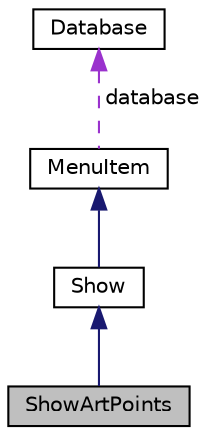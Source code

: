 digraph "ShowArtPoints"
{
 // LATEX_PDF_SIZE
  edge [fontname="Helvetica",fontsize="10",labelfontname="Helvetica",labelfontsize="10"];
  node [fontname="Helvetica",fontsize="10",shape=record];
  Node1 [label="ShowArtPoints",height=0.2,width=0.4,color="black", fillcolor="grey75", style="filled", fontcolor="black",tooltip=" "];
  Node2 -> Node1 [dir="back",color="midnightblue",fontsize="10",style="solid",fontname="Helvetica"];
  Node2 [label="Show",height=0.2,width=0.4,color="black", fillcolor="white", style="filled",URL="$class_show.html",tooltip=" "];
  Node3 -> Node2 [dir="back",color="midnightblue",fontsize="10",style="solid",fontname="Helvetica"];
  Node3 [label="MenuItem",height=0.2,width=0.4,color="black", fillcolor="white", style="filled",URL="$class_menu_item.html",tooltip=" "];
  Node4 -> Node3 [dir="back",color="darkorchid3",fontsize="10",style="dashed",label=" database" ,fontname="Helvetica"];
  Node4 [label="Database",height=0.2,width=0.4,color="black", fillcolor="white", style="filled",URL="$class_database.html",tooltip=" "];
}
